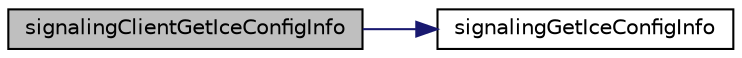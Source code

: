 digraph "signalingClientGetIceConfigInfo"
{
 // LATEX_PDF_SIZE
  edge [fontname="Helvetica",fontsize="10",labelfontname="Helvetica",labelfontsize="10"];
  node [fontname="Helvetica",fontsize="10",shape=record];
  rankdir="LR";
  Node1 [label="signalingClientGetIceConfigInfo",height=0.2,width=0.4,color="black", fillcolor="grey75", style="filled", fontcolor="black",tooltip="Gets the ICE configuration information object given its index."];
  Node1 -> Node2 [color="midnightblue",fontsize="10",style="solid",fontname="Helvetica"];
  Node2 [label="signalingGetIceConfigInfo",height=0.2,width=0.4,color="black", fillcolor="white", style="filled",URL="$Signaling_8c.html#ab9b7621274b4242cf08805da561654be",tooltip=" "];
}
